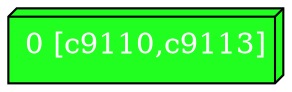 diGraph libnss3{
	libnss3_0  [style=filled fillcolor="#20FF20" fontcolor="#ffffff" shape=box3d label="0 [c9110,c9113]"]


}